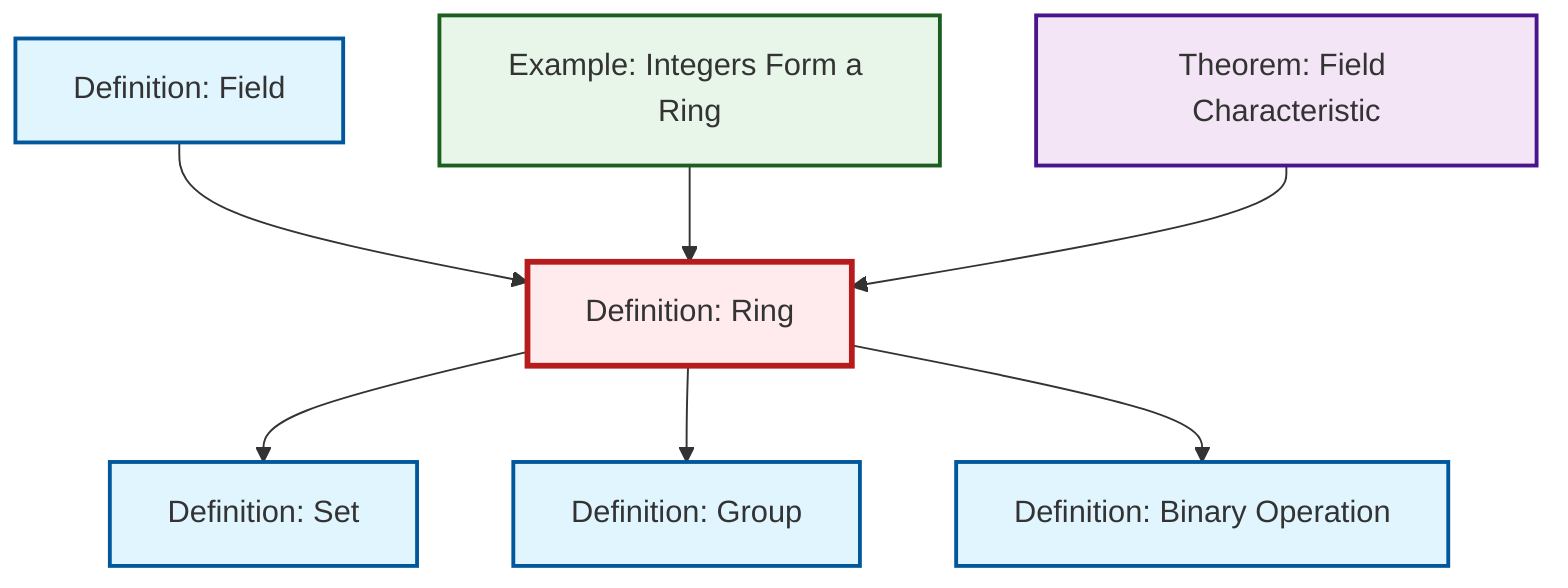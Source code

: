graph TD
    classDef definition fill:#e1f5fe,stroke:#01579b,stroke-width:2px
    classDef theorem fill:#f3e5f5,stroke:#4a148c,stroke-width:2px
    classDef axiom fill:#fff3e0,stroke:#e65100,stroke-width:2px
    classDef example fill:#e8f5e9,stroke:#1b5e20,stroke-width:2px
    classDef current fill:#ffebee,stroke:#b71c1c,stroke-width:3px
    ex-integers-ring["Example: Integers Form a Ring"]:::example
    def-set["Definition: Set"]:::definition
    thm-field-characteristic["Theorem: Field Characteristic"]:::theorem
    def-group["Definition: Group"]:::definition
    def-binary-operation["Definition: Binary Operation"]:::definition
    def-field["Definition: Field"]:::definition
    def-ring["Definition: Ring"]:::definition
    def-field --> def-ring
    def-ring --> def-set
    ex-integers-ring --> def-ring
    def-ring --> def-group
    thm-field-characteristic --> def-ring
    def-ring --> def-binary-operation
    class def-ring current